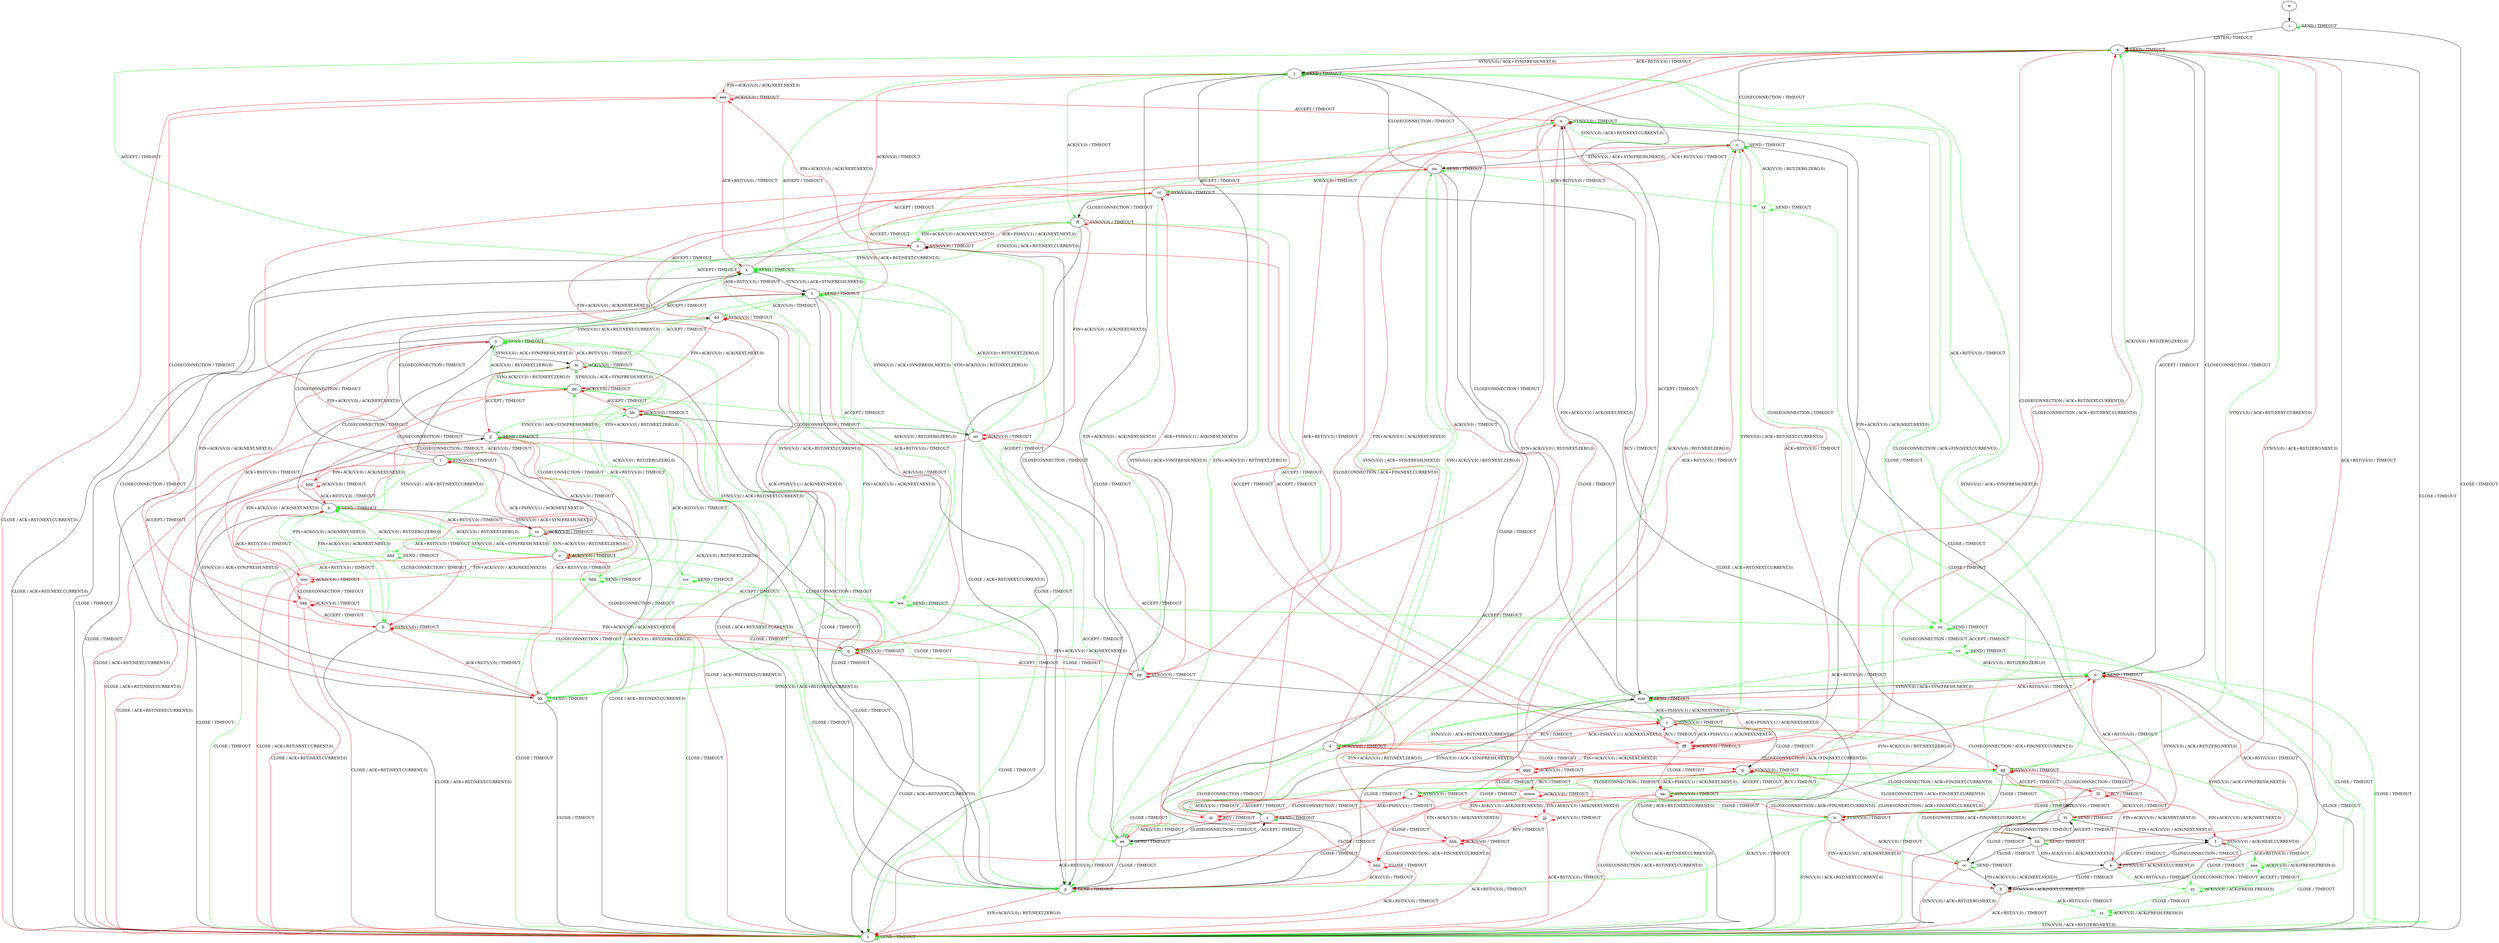 digraph "" {
	graph ["Incoming time"=24120.29663324356,
		"Outgoing time"=31138.255117177963,
		Output="{'States': 68, 'Transitions': 1023, 'Filename': '../results/tcp/TCP_Linux_Server-TCP_FreeBSD_Server-z3-4.dot'}",
		Reference="{'States': 58, 'Transitions': 685, 'Filename': '../subjects/tcp/TCP_Linux_Server.dot'}",
		Solver=z3,
		Updated="{'States': 56, 'Transitions': 716, 'Filename': '../subjects/tcp/TCP_FreeBSD_Server.dot'}",
		"f-measure"=0.5396145610278372,
		precision=0.5279329608938548,
		recall=0.5518248175182482
	];
	a -> a [key=0,
	color=green,
	label="SEND / TIMEOUT"];
a -> j [key=0,
label="SYN(V,V,0) / ACK+SYN(FRESH,NEXT,0)"];
a -> r [key=0,
label="CLOSE / TIMEOUT"];
a -> ii [key=0,
label="ACCEPT / TIMEOUT"];
b -> b [key=0,
color=green,
label="SEND / TIMEOUT"];
b -> r [key=0,
label="CLOSE / TIMEOUT"];
b -> y [key=0,
label="CLOSECONNECTION / TIMEOUT"];
b -> ss [key=0,
label="SYN(V,V,0) / ACK+SYN(FRESH,NEXT,0)"];
c -> c [key=0,
color=red,
label="SYN(V,V,0) / TIMEOUT"];
c -> d [key=0,
color=red,
label="RCV / TIMEOUT"];
c -> g [key=0,
label="CLOSE / TIMEOUT"];
c -> n [key=0,
label="FIN+ACK(V,V,0) / ACK(NEXT,NEXT,0)"];
c -> v [key=0,
color=green,
label="SYN(V,V,0) / ACK+RST(NEXT,CURRENT,0)"];
c -> gg [key=0,
color=red,
label="CLOSECONNECTION / ACK+FIN(NEXT,CURRENT,0)"];
c -> hh [key=0,
color=green,
label="CLOSECONNECTION / ACK+FIN(NEXT,CURRENT,0)"];
fff [color=red];
c -> fff [key=0,
color=red,
label="ACK+PSH(V,V,1) / ACK(NEXT,NEXT,0)"];
d -> c [key=0,
color=red,
label="ACK+PSH(V,V,1) / ACK(NEXT,NEXT,0)"];
d -> d [key=0,
color=red,
label="ACK(V,V,0) / TIMEOUT"];
d -> g [key=0,
color=red,
label="CLOSE / TIMEOUT"];
d -> n [key=0,
color=red,
label="FIN+ACK(V,V,0) / ACK(NEXT,NEXT,0)"];
d -> p [key=0,
color=green,
label="CLOSE / TIMEOUT"];
d -> v [key=0,
color=green,
label="ACK(V,V,0) / RST(NEXT,ZERO,0)"];
d -> ee [key=0,
color=green,
label="CLOSECONNECTION / TIMEOUT"];
d -> gg [key=0,
color=red,
label="CLOSECONNECTION / ACK+FIN(NEXT,CURRENT,0)"];
d -> nn [key=0,
color=green,
label="SYN(V,V,0) / ACK+SYN(FRESH,NEXT,0)"];
e -> e [key=0,
color=red,
label="SYN(V,V,0) / TIMEOUT"];
e -> h [key=0,
color=red,
label="FIN+ACK(V,V,0) / ACK(NEXT,NEXT,0)"];
e -> p [key=0,
color=green,
label="ACK(V,V,0) / TIMEOUT"];
e -> r [key=0,
color=green,
label="SYN(V,V,0) / ACK+RST(NEXT,CURRENT,0)"];
e -> cc [key=0,
color=red,
label="ACK(V,V,0) / TIMEOUT"];
f -> f [key=0,
color=red,
label="SYN(V,V,0) / ACK(NEXT,CURRENT,0)"];
f -> h [key=0,
label="CLOSE / TIMEOUT"];
f -> k [key=0,
label="CLOSECONNECTION / TIMEOUT"];
f -> ii [key=0,
color=red,
label="ACK+RST(V,V,0) / TIMEOUT"];
aaa [color=green];
f -> aaa [key=0,
color=green,
label="ACK+RST(V,V,0) / TIMEOUT"];
g -> e [key=0,
color=red,
label="CLOSECONNECTION / ACK+FIN(NEXT,CURRENT,0)"];
g -> g [key=0,
color=red,
label="SYN(V,V,0) / TIMEOUT"];
g -> r [key=0,
color=green,
label="SYN(V,V,0) / ACK+RST(NEXT,CURRENT,0)"];
g -> aa [key=0,
color=red,
label="ACK+PSH(V,V,1) / ACK(NEXT,NEXT,0)"];
g -> cc [key=0,
color=green,
label="CLOSECONNECTION / ACK+FIN(NEXT,CURRENT,0)"];
hhh [color=red];
g -> hhh [key=0,
color=red,
label="FIN+ACK(V,V,0) / ACK(NEXT,NEXT,0)"];
mmm [color=red];
g -> mmm [key=0,
color=red,
label="RCV / TIMEOUT"];
h -> h [key=0,
color=red,
label="SYN(V,V,0) / ACK(NEXT,CURRENT,0)"];
h -> r [key=0,
color=red,
label="ACK+RST(V,V,0) / TIMEOUT"];
zz [color=green];
h -> zz [key=0,
color=green,
label="ACK+RST(V,V,0) / TIMEOUT"];
i -> a [key=0,
label="LISTEN / TIMEOUT"];
i -> i [key=0,
color=green,
label="SEND / TIMEOUT"];
i -> r [key=0,
label="CLOSE / TIMEOUT"];
j -> a [key=0,
color=red,
label="ACK+RST(V,V,0) / TIMEOUT"];
j -> j [key=0,
color=green,
label="SEND / TIMEOUT"];
j -> p [key=0,
label="CLOSE / TIMEOUT"];
j -> u [key=0,
color=red,
label="ACK(V,V,0) / TIMEOUT"];
j -> ee [key=0,
color=green,
label="SYN+ACK(V,V,0) / RST(NEXT,ZERO,0)"];
j -> ff [key=0,
color=green,
label="ACK(V,V,0) / TIMEOUT"];
j -> mm [key=0,
label="ACCEPT / TIMEOUT"];
uu [color=green];
j -> uu [key=0,
color=green,
label="ACK+RST(V,V,0) / TIMEOUT"];
eee [color=red];
j -> eee [key=0,
color=red,
label="FIN+ACK(V,V,0) / ACK(NEXT,NEXT,0)"];
k -> a [key=0,
color=red,
label="ACK+RST(V,V,0) / TIMEOUT"];
k -> f [key=0,
label="ACCEPT / TIMEOUT"];
k -> h [key=0,
label="CLOSE / TIMEOUT"];
k -> k [key=0,
color=red,
label="SYN(V,V,0) / ACK(NEXT,CURRENT,0)"];
yy [color=green];
k -> yy [key=0,
color=green,
label="ACK+RST(V,V,0) / TIMEOUT"];
l -> b [key=0,
color=green,
label="SYN(V,V,0) / ACK+RST(NEXT,CURRENT,0)"];
l -> l [key=0,
color=red,
label="SYN(V,V,0) / TIMEOUT"];
l -> r [key=0,
label="CLOSE / ACK+RST(NEXT,CURRENT,0)"];
l -> dd [key=0,
label="CLOSECONNECTION / TIMEOUT"];
l -> ll [key=0,
color=green,
label="FIN+ACK(V,V,0) / ACK(NEXT,NEXT,0)"];
ppp [color=red];
l -> ppp [key=0,
color=red,
label="FIN+ACK(V,V,0) / ACK(NEXT,NEXT,0)"];
m -> m [key=0,
color=red,
label="ACK(V,V,0) / TIMEOUT"];
m -> p [key=0,
label="CLOSE / TIMEOUT"];
m -> t [key=0,
color=green,
label="ACCEPT / TIMEOUT"];
m -> y [key=0,
color=red,
label="ACK+RST(V,V,0) / TIMEOUT"];
m -> jj [key=0,
color=red,
label="ACCEPT / TIMEOUT"];
m -> qq [key=0,
color=green,
label="SYN+ACK(V,V,0) / RST(NEXT,ZERO,0)"];
bbb [color=green];
m -> bbb [key=0,
color=green,
label="ACK+RST(V,V,0) / TIMEOUT"];
n -> n [key=0,
color=red,
label="SYN(V,V,0) / TIMEOUT"];
n -> v [key=0,
color=green,
label="SYN(V,V,0) / ACK+RST(NEXT,CURRENT,0)"];
n -> aa [key=0,
color=green,
label="CLOSE / TIMEOUT"];
n -> gg [key=0,
color=green,
label="CLOSECONNECTION / ACK+FIN(NEXT,CURRENT,0)"];
n -> hhh [key=0,
color=red,
label="CLOSE / TIMEOUT"];
iii [color=red];
n -> iii [key=0,
color=red,
label="CLOSECONNECTION / ACK+FIN(NEXT,CURRENT,0)"];
o -> b [key=0,
color=green,
label="ACK(V,V,0) / RST(NEXT,ZERO,0)"];
o -> l [key=0,
color=red,
label="ACK+PSH(V,V,1) / ACK(NEXT,NEXT,0)"];
o -> o [key=0,
color=red,
label="ACK(V,V,0) / TIMEOUT"];
o -> p [key=0,
color=green,
label="CLOSE / TIMEOUT"];
o -> q [key=0,
color=red,
label="CLOSECONNECTION / TIMEOUT"];
o -> r [key=0,
color=red,
label="CLOSE / ACK+RST(NEXT,CURRENT,0)"];
o -> qq [key=0,
color=green,
label="CLOSECONNECTION / TIMEOUT"];
o -> ss [key=0,
color=green,
label="SYN(V,V,0) / ACK+SYN(FRESH,NEXT,0)"];
ooo [color=red];
o -> ooo [key=0,
color=red,
label="FIN+ACK(V,V,0) / ACK(NEXT,NEXT,0)"];
p -> p [key=0,
color=green,
label="SEND / TIMEOUT"];
p -> r [key=0,
color=red,
label="SYN+ACK(V,V,0) / RST(NEXT,ZERO,0)"];
q -> q [key=0,
color=red,
label="SYN(V,V,0) / TIMEOUT"];
q -> r [key=0,
label="CLOSE / ACK+RST(NEXT,CURRENT,0)"];
q -> u [key=0,
color=green,
label="ACCEPT / TIMEOUT"];
q -> y [key=0,
color=green,
label="SYN(V,V,0) / ACK+RST(NEXT,CURRENT,0)"];
q -> dd [key=0,
color=red,
label="ACK+PSH(V,V,1) / ACK(NEXT,NEXT,0)"];
q -> pp [key=0,
color=red,
label="ACCEPT / TIMEOUT"];
kkk [color=red];
q -> kkk [key=0,
color=red,
label="FIN+ACK(V,V,0) / ACK(NEXT,NEXT,0)"];
r -> r [key=0,
color=green,
label="SEND / TIMEOUT"];
s -> e [key=0,
color=green,
label="CLOSE / TIMEOUT"];
s -> s [key=0,
color=red,
label="SYN(V,V,0) / TIMEOUT"];
s -> z [key=0,
color=red,
label="ACK+PSH(V,V,1) / TIMEOUT"];
s -> gg [key=0,
color=green,
label="CLOSECONNECTION / TIMEOUT"];
s -> ii [key=0,
color=green,
label="SYN(V,V,0) / ACK+RST(NEXT,CURRENT,0)"];
s -> iii [key=0,
color=red,
label="CLOSECONNECTION / TIMEOUT"];
nnn [color=red];
s -> nnn [key=0,
color=red,
label="CLOSE / TIMEOUT"];
t -> j [key=0,
color=green,
label="ACCEPT / TIMEOUT"];
t -> p [key=0,
label="CLOSE / TIMEOUT"];
t -> q [key=0,
color=red,
label="ACK(V,V,0) / TIMEOUT"];
t -> t [key=0,
color=green,
label="SEND / TIMEOUT"];
t -> x [key=0,
color=red,
label="ACK+RST(V,V,0) / TIMEOUT"];
t -> dd [key=0,
color=green,
label="ACK(V,V,0) / TIMEOUT"];
t -> nn [key=0,
color=red,
label="ACCEPT / TIMEOUT"];
t -> oo [key=0,
color=green,
label="SYN+ACK(V,V,0) / RST(NEXT,ZERO,0)"];
ww [color=green];
t -> ww [key=0,
color=green,
label="ACK+RST(V,V,0) / TIMEOUT"];
t -> kkk [key=0,
color=red,
label="FIN+ACK(V,V,0) / ACK(NEXT,NEXT,0)"];
u -> c [key=0,
color=red,
label="ACCEPT / TIMEOUT"];
u -> n [key=0,
color=green,
label="ACCEPT / TIMEOUT"];
u -> r [key=0,
label="CLOSE / ACK+RST(NEXT,CURRENT,0)"];
u -> u [key=0,
color=red,
label="SYN(V,V,0) / TIMEOUT"];
u -> x [key=0,
color=green,
label="SYN(V,V,0) / ACK+RST(NEXT,CURRENT,0)"];
u -> ff [key=0,
color=red,
label="ACK+PSH(V,V,1) / ACK(NEXT,NEXT,0)"];
u -> eee [key=0,
color=red,
label="FIN+ACK(V,V,0) / ACK(NEXT,NEXT,0)"];
v -> a [key=0,
label="CLOSECONNECTION / TIMEOUT"];
v -> r [key=0,
label="CLOSE / TIMEOUT"];
v -> v [key=0,
color=green,
label="SEND / TIMEOUT"];
v -> nn [key=0,
label="SYN(V,V,0) / ACK+SYN(FRESH,NEXT,0)"];
w -> i [key=0];
x -> a [key=0,
color=green,
label="ACCEPT / TIMEOUT"];
x -> r [key=0,
label="CLOSE / TIMEOUT"];
x -> t [key=0,
label="SYN(V,V,0) / ACK+SYN(FRESH,NEXT,0)"];
x -> v [key=0,
color=red,
label="ACCEPT / TIMEOUT"];
x -> x [key=0,
color=green,
label="SEND / TIMEOUT"];
y -> m [key=0,
label="SYN(V,V,0) / ACK+SYN(FRESH,NEXT,0)"];
y -> r [key=0,
label="CLOSE / TIMEOUT"];
y -> x [key=0,
color=green,
label="ACCEPT / TIMEOUT"];
y -> y [key=0,
color=green,
label="SEND / TIMEOUT"];
y -> kk [key=0,
color=red,
label="ACCEPT / TIMEOUT"];
z -> p [key=0,
label="CLOSE / TIMEOUT"];
z -> z [key=0,
color=green,
label="SEND / TIMEOUT"];
z -> ee [key=0,
label="CLOSECONNECTION / TIMEOUT"];
z -> ii [key=0,
color=red,
label="SYN+ACK(V,V,0) / RST(NEXT,ZERO,0)"];
z -> mm [key=0,
label="SYN(V,V,0) / ACK+SYN(FRESH,NEXT,0)"];
aa -> e [key=0,
color=green,
label="CLOSECONNECTION / ACK+FIN(NEXT,CURRENT,0)"];
aa -> g [key=0,
color=red,
label="RCV / TIMEOUT"];
aa -> r [key=0,
color=red,
label="CLOSECONNECTION / ACK+RST(NEXT,CURRENT,0)"];
aa -> aa [key=0,
color=red,
label="SYN(V,V,0) / TIMEOUT"];
jjj [color=red];
aa -> jjj [key=0,
color=red,
label="FIN+ACK(V,V,0) / ACK(NEXT,NEXT,0)"];
bb -> p [key=0,
color=green,
label="CLOSE / TIMEOUT"];
bb -> r [key=0,
color=red,
label="CLOSE / ACK+RST(NEXT,CURRENT,0)"];
bb -> bb [key=0,
color=red,
label="ACK(V,V,0) / TIMEOUT"];
bb -> jj [key=0,
color=green,
label="SYN(V,V,0) / ACK+SYN(FRESH,NEXT,0)"];
bb -> kk [key=0,
color=green,
label="ACK(V,V,0) / RST(NEXT,ZERO,0)"];
bb -> oo [key=0,
label="CLOSECONNECTION / TIMEOUT"];
cc -> h [key=0,
label="FIN+ACK(V,V,0) / ACK(NEXT,NEXT,0)"];
cc -> r [key=0,
color=red,
label="SYN(V,V,0) / ACK+RST(ZERO,NEXT,0)"];
cc -> cc [key=0,
color=green,
label="SEND / TIMEOUT"];
dd -> q [key=0,
color=green,
label="FIN+ACK(V,V,0) / ACK(NEXT,NEXT,0)"];
dd -> r [key=0,
label="CLOSE / ACK+RST(NEXT,CURRENT,0)"];
dd -> y [key=0,
color=green,
label="SYN(V,V,0) / ACK+RST(NEXT,CURRENT,0)"];
dd -> dd [key=0,
color=red,
label="SYN(V,V,0) / TIMEOUT"];
dd -> ff [key=0,
color=green,
label="ACCEPT / TIMEOUT"];
dd -> qq [key=0,
color=red,
label="FIN+ACK(V,V,0) / ACK(NEXT,NEXT,0)"];
dd -> rr [key=0,
color=red,
label="ACCEPT / TIMEOUT"];
ee -> a [key=0,
color=red,
label="SYN+ACK(V,V,0) / RST(NEXT,ZERO,0)"];
ee -> j [key=0,
label="SYN(V,V,0) / ACK+SYN(FRESH,NEXT,0)"];
ee -> p [key=0,
label="CLOSE / TIMEOUT"];
ee -> z [key=0,
label="ACCEPT / TIMEOUT"];
ee -> ee [key=0,
color=green,
label="SEND / TIMEOUT"];
ff -> c [key=0,
color=green,
label="ACCEPT / TIMEOUT"];
ff -> r [key=0,
label="CLOSE / ACK+RST(NEXT,CURRENT,0)"];
ff -> u [key=0,
color=green,
label="FIN+ACK(V,V,0) / ACK(NEXT,NEXT,0)"];
ff -> x [key=0,
color=green,
label="SYN(V,V,0) / ACK+RST(NEXT,CURRENT,0)"];
ff -> ff [key=0,
color=red,
label="SYN(V,V,0) / TIMEOUT"];
ff -> oo [key=0,
color=red,
label="FIN+ACK(V,V,0) / ACK(NEXT,NEXT,0)"];
ff -> fff [key=0,
color=red,
label="ACCEPT / TIMEOUT"];
gg -> a [key=0,
color=green,
label="SYN(V,V,0) / ACK+RST(NEXT,CURRENT,0)"];
gg -> e [key=0,
label="CLOSE / TIMEOUT"];
gg -> k [key=0,
color=red,
label="FIN+ACK(V,V,0) / ACK(NEXT,NEXT,0)"];
gg -> s [key=0,
color=green,
label="ACCEPT / TIMEOUT"];
gg -> ee [key=0,
color=green,
label="ACK(V,V,0) / TIMEOUT"];
gg -> gg [key=0,
color=red,
label="SYN(V,V,0) / TIMEOUT"];
gg -> hh [key=0,
color=red,
label="ACK(V,V,0) / TIMEOUT"];
lll [color=red];
gg -> lll [key=0,
color=red,
label="ACCEPT / TIMEOUT"];
hh -> a [key=0,
color=red,
label="SYN(V,V,0) / ACK+RST(ZERO,NEXT,0)"];
hh -> k [key=0,
label="FIN+ACK(V,V,0) / ACK(NEXT,NEXT,0)"];
hh -> cc [key=0,
label="CLOSE / TIMEOUT"];
hh -> hh [key=0,
color=green,
label="SEND / TIMEOUT"];
hh -> tt [key=0,
label="ACCEPT / TIMEOUT"];
ii -> a [key=0,
label="CLOSECONNECTION / TIMEOUT"];
ii -> r [key=0,
label="CLOSE / TIMEOUT"];
ii -> ii [key=0,
color=green,
label="SEND / TIMEOUT"];
ii -> mm [key=0,
label="SYN(V,V,0) / ACK+SYN(FRESH,NEXT,0)"];
jj -> l [key=0,
color=green,
label="ACK(V,V,0) / TIMEOUT"];
jj -> o [key=0,
color=red,
label="ACK(V,V,0) / TIMEOUT"];
jj -> p [key=0,
label="CLOSE / TIMEOUT"];
jj -> t [key=0,
label="CLOSECONNECTION / TIMEOUT"];
jj -> bb [key=0,
color=green,
label="SYN+ACK(V,V,0) / RST(NEXT,ZERO,0)"];
jj -> jj [key=0,
color=green,
label="SEND / TIMEOUT"];
jj -> kk [key=0,
color=red,
label="ACK+RST(V,V,0) / TIMEOUT"];
jj -> ll [key=0,
color=green,
label="FIN+ACK(V,V,0) / ACK(NEXT,NEXT,0)"];
ccc [color=green];
jj -> ccc [key=0,
color=green,
label="ACK+RST(V,V,0) / TIMEOUT"];
jj -> ooo [key=0,
color=red,
label="FIN+ACK(V,V,0) / ACK(NEXT,NEXT,0)"];
kk -> r [key=0,
label="CLOSE / TIMEOUT"];
kk -> x [key=0,
label="CLOSECONNECTION / TIMEOUT"];
kk -> jj [key=0,
label="SYN(V,V,0) / ACK+SYN(FRESH,NEXT,0)"];
kk -> kk [key=0,
color=green,
label="SEND / TIMEOUT"];
ll -> b [key=0,
color=green,
label="ACK+RST(V,V,0) / TIMEOUT"];
ll -> q [key=0,
color=green,
label="CLOSECONNECTION / TIMEOUT"];
ll -> r [key=0,
label="CLOSE / ACK+RST(NEXT,CURRENT,0)"];
ll -> kk [key=0,
color=red,
label="ACK+RST(V,V,0) / TIMEOUT"];
ll -> ll [key=0,
color=red,
label="SYN(V,V,0) / TIMEOUT"];
ll -> eee [key=0,
color=red,
label="CLOSECONNECTION / TIMEOUT"];
mm -> c [key=0,
color=green,
label="ACK+PSH(V,V,1) / ACK(NEXT,NEXT,0)"];
mm -> j [key=0,
label="CLOSECONNECTION / TIMEOUT"];
mm -> n [key=0,
label="FIN+ACK(V,V,0) / ACK(NEXT,NEXT,0)"];
mm -> p [key=0,
label="CLOSE / TIMEOUT"];
mm -> z [key=0,
color=green,
label="SYN+ACK(V,V,0) / RST(NEXT,ZERO,0)"];
mm -> ii [key=0,
color=red,
label="ACK+RST(V,V,0) / TIMEOUT"];
mm -> mm [key=0,
color=green,
label="SEND / TIMEOUT"];
vv [color=green];
mm -> vv [key=0,
color=green,
label="ACK+RST(V,V,0) / TIMEOUT"];
mm -> fff [key=0,
color=red,
label="ACK+PSH(V,V,1) / ACK(NEXT,NEXT,0)"];
nn -> d [key=0,
color=green,
label="SYN+ACK(V,V,0) / RST(NEXT,ZERO,0)"];
nn -> j [key=0,
label="CLOSECONNECTION / TIMEOUT"];
nn -> p [key=0,
label="CLOSE / TIMEOUT"];
nn -> v [key=0,
color=red,
label="ACK+RST(V,V,0) / TIMEOUT"];
nn -> ll [key=0,
color=red,
label="FIN+ACK(V,V,0) / ACK(NEXT,NEXT,0)"];
nn -> nn [key=0,
color=green,
label="SEND / TIMEOUT"];
nn -> pp [key=0,
color=red,
label="ACK(V,V,0) / TIMEOUT"];
nn -> rr [key=0,
color=green,
label="ACK(V,V,0) / TIMEOUT"];
xx [color=green];
nn -> xx [key=0,
color=green,
label="ACK+RST(V,V,0) / TIMEOUT"];
oo -> p [key=0,
color=green,
label="CLOSE / TIMEOUT"];
oo -> r [key=0,
color=red,
label="CLOSE / ACK+RST(NEXT,CURRENT,0)"];
oo -> t [key=0,
color=green,
label="SYN(V,V,0) / ACK+SYN(FRESH,NEXT,0)"];
oo -> x [key=0,
color=green,
label="ACK(V,V,0) / RST(NEXT,ZERO,0)"];
oo -> ee [key=0,
color=green,
label="ACCEPT / TIMEOUT"];
oo -> oo [key=0,
color=red,
label="ACK(V,V,0) / TIMEOUT"];
ggg [color=red];
oo -> ggg [key=0,
color=red,
label="ACCEPT / TIMEOUT"];
pp -> r [key=0,
label="CLOSE / ACK+RST(NEXT,CURRENT,0)"];
pp -> u [key=0,
label="CLOSECONNECTION / TIMEOUT"];
pp -> kk [key=0,
color=green,
label="SYN(V,V,0) / ACK+RST(NEXT,CURRENT,0)"];
pp -> ll [key=0,
color=red,
label="FIN+ACK(V,V,0) / ACK(NEXT,NEXT,0)"];
pp -> pp [key=0,
color=red,
label="SYN(V,V,0) / TIMEOUT"];
pp -> rr [key=0,
color=red,
label="ACK+PSH(V,V,1) / ACK(NEXT,NEXT,0)"];
qq -> m [key=0,
color=green,
label="SYN(V,V,0) / ACK+SYN(FRESH,NEXT,0)"];
qq -> p [key=0,
color=green,
label="CLOSE / TIMEOUT"];
qq -> r [key=0,
color=red,
label="CLOSE / ACK+RST(NEXT,CURRENT,0)"];
qq -> y [key=0,
color=green,
label="ACK(V,V,0) / RST(NEXT,ZERO,0)"];
qq -> bb [key=0,
color=red,
label="ACCEPT / TIMEOUT"];
qq -> oo [key=0,
color=green,
label="ACCEPT / TIMEOUT"];
qq -> qq [key=0,
color=red,
label="ACK(V,V,0) / TIMEOUT"];
rr -> r [key=0,
label="CLOSE / ACK+RST(NEXT,CURRENT,0)"];
rr -> bb [key=0,
color=red,
label="FIN+ACK(V,V,0) / ACK(NEXT,NEXT,0)"];
rr -> ff [key=0,
label="CLOSECONNECTION / TIMEOUT"];
rr -> kk [key=0,
color=green,
label="SYN(V,V,0) / ACK+RST(NEXT,CURRENT,0)"];
rr -> pp [key=0,
color=green,
label="FIN+ACK(V,V,0) / ACK(NEXT,NEXT,0)"];
rr -> rr [key=0,
color=red,
label="SYN(V,V,0) / TIMEOUT"];
ss -> b [key=0,
color=red,
label="ACK+RST(V,V,0) / TIMEOUT"];
ss -> m [key=0,
label="CLOSECONNECTION / TIMEOUT"];
ss -> o [key=0,
color=green,
label="SYN+ACK(V,V,0) / RST(NEXT,ZERO,0)"];
ss -> p [key=0,
label="CLOSE / TIMEOUT"];
ss -> ss [key=0,
color=red,
label="ACK(V,V,0) / TIMEOUT"];
ddd [color=green];
ss -> ddd [key=0,
color=green,
label="ACK+RST(V,V,0) / TIMEOUT"];
tt -> f [key=0,
label="FIN+ACK(V,V,0) / ACK(NEXT,NEXT,0)"];
tt -> cc [key=0,
label="CLOSE / TIMEOUT"];
tt -> hh [key=0,
label="CLOSECONNECTION / TIMEOUT"];
tt -> ii [key=0,
color=red,
label="SYN(V,V,0) / ACK+RST(ZERO,NEXT,0)"];
tt -> tt [key=0,
color=green,
label="SEND / TIMEOUT"];
uu -> a [key=0,
color=green,
label="ACK(V,V,0) / RST(ZERO,ZERO,0)"];
uu -> r [key=0,
color=green,
label="CLOSE / TIMEOUT"];
uu -> uu [key=0,
color=green,
label="SEND / TIMEOUT"];
uu -> vv [key=0,
color=green,
label="ACCEPT / TIMEOUT"];
vv -> r [key=0,
color=green,
label="CLOSE / TIMEOUT"];
vv -> ii [key=0,
color=green,
label="ACK(V,V,0) / RST(ZERO,ZERO,0)"];
vv -> uu [key=0,
color=green,
label="CLOSECONNECTION / TIMEOUT"];
vv -> vv [key=0,
color=green,
label="SEND / TIMEOUT"];
ww -> r [key=0,
color=green,
label="CLOSE / TIMEOUT"];
ww -> x [key=0,
color=green,
label="ACK(V,V,0) / RST(ZERO,ZERO,0)"];
ww -> uu [key=0,
color=green,
label="ACCEPT / TIMEOUT"];
ww -> ww [key=0,
color=green,
label="SEND / TIMEOUT"];
xx -> r [key=0,
color=green,
label="CLOSE / TIMEOUT"];
xx -> v [key=0,
color=green,
label="ACK(V,V,0) / RST(ZERO,ZERO,0)"];
xx -> uu [key=0,
color=green,
label="CLOSECONNECTION / TIMEOUT"];
xx -> xx [key=0,
color=green,
label="SEND / TIMEOUT"];
yy -> j [key=0,
color=green,
label="SYN(V,V,0) / ACK+SYN(FRESH,NEXT,0)"];
yy -> yy [key=0,
color=green,
label="ACK(V,V,0) / ACK(FRESH,FRESH,0)"];
yy -> zz [key=0,
color=green,
label="CLOSE / TIMEOUT"];
yy -> aaa [key=0,
color=green,
label="ACCEPT / TIMEOUT"];
zz -> r [key=0,
color=green,
label="SYN(V,V,0) / ACK+RST(ZERO,NEXT,0)"];
zz -> zz [key=0,
color=green,
label="ACK(V,V,0) / ACK(FRESH,FRESH,0)"];
aaa -> mm [key=0,
color=green,
label="SYN(V,V,0) / ACK+SYN(FRESH,NEXT,0)"];
aaa -> yy [key=0,
color=green,
label="CLOSECONNECTION / TIMEOUT"];
aaa -> zz [key=0,
color=green,
label="CLOSE / TIMEOUT"];
aaa -> aaa [key=0,
color=green,
label="ACK(V,V,0) / ACK(FRESH,FRESH,0)"];
bbb -> r [key=0,
color=green,
label="CLOSE / TIMEOUT"];
bbb -> y [key=0,
color=green,
label="ACK(V,V,0) / RST(ZERO,ZERO,0)"];
bbb -> ww [key=0,
color=green,
label="ACCEPT / TIMEOUT"];
bbb -> bbb [key=0,
color=green,
label="SEND / TIMEOUT"];
ccc -> r [key=0,
color=green,
label="CLOSE / TIMEOUT"];
ccc -> kk [key=0,
color=green,
label="ACK(V,V,0) / RST(ZERO,ZERO,0)"];
ccc -> ww [key=0,
color=green,
label="CLOSECONNECTION / TIMEOUT"];
ccc -> ccc [key=0,
color=green,
label="SEND / TIMEOUT"];
ddd -> b [key=0,
color=green,
label="ACK(V,V,0) / RST(ZERO,ZERO,0)"];
ddd -> r [key=0,
color=green,
label="CLOSE / TIMEOUT"];
ddd -> bbb [key=0,
color=green,
label="CLOSECONNECTION / TIMEOUT"];
ddd -> ddd [key=0,
color=green,
label="SEND / TIMEOUT"];
eee -> n [key=0,
color=red,
label="ACCEPT / TIMEOUT"];
eee -> r [key=0,
color=red,
label="CLOSE / ACK+RST(NEXT,CURRENT,0)"];
eee -> x [key=0,
color=red,
label="ACK+RST(V,V,0) / TIMEOUT"];
eee -> eee [key=0,
color=red,
label="ACK(V,V,0) / TIMEOUT"];
fff -> a [key=0,
color=red,
label="CLOSECONNECTION / ACK+RST(NEXT,CURRENT,0)"];
fff -> c [key=0,
color=red,
label="RCV / TIMEOUT"];
fff -> v [key=0,
color=red,
label="ACK+RST(V,V,0) / TIMEOUT"];
fff -> aa [key=0,
color=red,
label="CLOSE / TIMEOUT"];
fff -> fff [key=0,
color=red,
label="ACK(V,V,0) / TIMEOUT"];
fff -> ggg [key=0,
color=red,
label="FIN+ACK(V,V,0) / ACK(NEXT,NEXT,0)"];
ggg -> a [key=0,
color=red,
label="CLOSECONNECTION / ACK+RST(NEXT,CURRENT,0)"];
ggg -> n [key=0,
color=red,
label="RCV / TIMEOUT"];
ggg -> v [key=0,
color=red,
label="ACK+RST(V,V,0) / TIMEOUT"];
ggg -> ggg [key=0,
color=red,
label="ACK(V,V,0) / TIMEOUT"];
ggg -> jjj [key=0,
color=red,
label="CLOSE / TIMEOUT"];
hhh -> r [key=0,
color=red,
label="ACK+RST(V,V,0) / TIMEOUT"];
hhh -> hhh [key=0,
color=red,
label="ACK(V,V,0) / TIMEOUT"];
hhh -> nnn [key=0,
color=red,
label="CLOSECONNECTION / ACK+FIN(NEXT,CURRENT,0)"];
iii -> a [key=0,
color=red,
label="ACK+RST(V,V,0) / TIMEOUT"];
iii -> s [key=0,
color=red,
label="ACCEPT / TIMEOUT"];
iii -> ee [key=0,
color=red,
label="ACK(V,V,0) / TIMEOUT"];
iii -> iii [key=0,
color=red,
label="RCV / TIMEOUT"];
iii -> nnn [key=0,
color=red,
label="CLOSE / TIMEOUT"];
jjj -> r [key=0,
color=red,
label="ACK+RST(V,V,0) / TIMEOUT"];
jjj -> hhh [key=0,
color=red,
label="RCV / TIMEOUT"];
jjj -> jjj [key=0,
color=red,
label="ACK(V,V,0) / TIMEOUT"];
kkk -> r [key=0,
color=red,
label="CLOSE / ACK+RST(NEXT,CURRENT,0)"];
kkk -> y [key=0,
color=red,
label="ACK+RST(V,V,0) / TIMEOUT"];
kkk -> ll [key=0,
color=red,
label="ACCEPT / TIMEOUT"];
kkk -> kkk [key=0,
color=red,
label="ACK(V,V,0) / TIMEOUT"];
lll -> e [key=0,
color=red,
label="CLOSE / TIMEOUT"];
lll -> f [key=0,
color=red,
label="FIN+ACK(V,V,0) / ACK(NEXT,NEXT,0)"];
lll -> gg [key=0,
color=red,
label="CLOSECONNECTION / TIMEOUT"];
lll -> ii [key=0,
color=red,
label="ACK+RST(V,V,0) / TIMEOUT"];
lll -> tt [key=0,
color=red,
label="ACK(V,V,0) / TIMEOUT"];
lll -> lll [key=0,
color=red,
label="RCV / TIMEOUT"];
mmm -> e [key=0,
color=red,
label="CLOSECONNECTION / ACK+FIN(NEXT,CURRENT,0)"];
mmm -> g [key=0,
color=red,
label="CLOSE / TIMEOUT"];
mmm -> r [key=0,
color=red,
label="ACK+RST(V,V,0) / TIMEOUT"];
mmm -> hhh [key=0,
color=red,
label="FIN+ACK(V,V,0) / ACK(NEXT,NEXT,0)"];
mmm -> mmm [key=0,
color=red,
label="ACK(V,V,0) / TIMEOUT"];
nnn -> p [key=0,
color=red,
label="ACK(V,V,0) / TIMEOUT"];
nnn -> r [key=0,
color=red,
label="ACK+RST(V,V,0) / TIMEOUT"];
nnn -> nnn [key=0,
color=red,
label="CLOSE / TIMEOUT"];
ooo -> b [key=0,
color=red,
label="ACK+RST(V,V,0) / TIMEOUT"];
ooo -> r [key=0,
color=red,
label="CLOSE / ACK+RST(NEXT,CURRENT,0)"];
ooo -> kkk [key=0,
color=red,
label="CLOSECONNECTION / TIMEOUT"];
ooo -> ooo [key=0,
color=red,
label="ACK(V,V,0) / TIMEOUT"];
ppp -> b [key=0,
color=red,
label="ACK+RST(V,V,0) / TIMEOUT"];
ppp -> r [key=0,
color=red,
label="CLOSE / ACK+RST(NEXT,CURRENT,0)"];
ppp -> qq [key=0,
color=red,
label="CLOSECONNECTION / TIMEOUT"];
ppp -> ppp [key=0,
color=red,
label="ACK(V,V,0) / TIMEOUT"];
}
